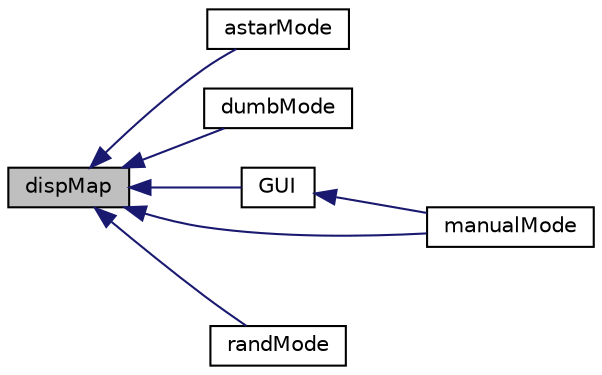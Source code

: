 digraph "dispMap"
{
  edge [fontname="Helvetica",fontsize="10",labelfontname="Helvetica",labelfontsize="10"];
  node [fontname="Helvetica",fontsize="10",shape=record];
  rankdir="LR";
  Node1 [label="dispMap",height=0.2,width=0.4,color="black", fillcolor="grey75", style="filled", fontcolor="black"];
  Node1 -> Node2 [dir="back",color="midnightblue",fontsize="10",style="solid",fontname="Helvetica"];
  Node2 [label="astarMode",height=0.2,width=0.4,color="black", fillcolor="white", style="filled",URL="$dd/db2/astar_md_8h.html#a6fcd248ff5643acbb0b4fa966ce3cd0f",tooltip="Generate simple A* behavior. "];
  Node1 -> Node3 [dir="back",color="midnightblue",fontsize="10",style="solid",fontname="Helvetica"];
  Node3 [label="dumbMode",height=0.2,width=0.4,color="black", fillcolor="white", style="filled",URL="$dc/d56/dumb_md_8h.html#ac01e15175059d6ee67486c50eb3fd38d",tooltip="Run the mode of the game where our player don&#39;t do anything. "];
  Node1 -> Node4 [dir="back",color="midnightblue",fontsize="10",style="solid",fontname="Helvetica"];
  Node4 [label="GUI",height=0.2,width=0.4,color="black", fillcolor="white", style="filled",URL="$dc/df9/guilib_8h.html#a74faad0e3c55dfd39a5ecd03e9ae60f1",tooltip="Allocate and initialize all the GUI structures. "];
  Node4 -> Node5 [dir="back",color="midnightblue",fontsize="10",style="solid",fontname="Helvetica"];
  Node5 [label="manualMode",height=0.2,width=0.4,color="black", fillcolor="white", style="filled",URL="$db/daf/manual_md_8h.html#a2787f6e5d5bbc9686cb8463dd5b07f4c",tooltip="Run the mode of the game where the player control his moves turn by turn with the console..."];
  Node1 -> Node5 [dir="back",color="midnightblue",fontsize="10",style="solid",fontname="Helvetica"];
  Node1 -> Node6 [dir="back",color="midnightblue",fontsize="10",style="solid",fontname="Helvetica"];
  Node6 [label="randMode",height=0.2,width=0.4,color="black", fillcolor="white", style="filled",URL="$db/d8c/rand_md_8h.html#af9cf95043c41e37326e0cf07440223c3",tooltip="Run the mode of the game where the player play with random moves (Map rotations and DO_NOTHING includ..."];
}
